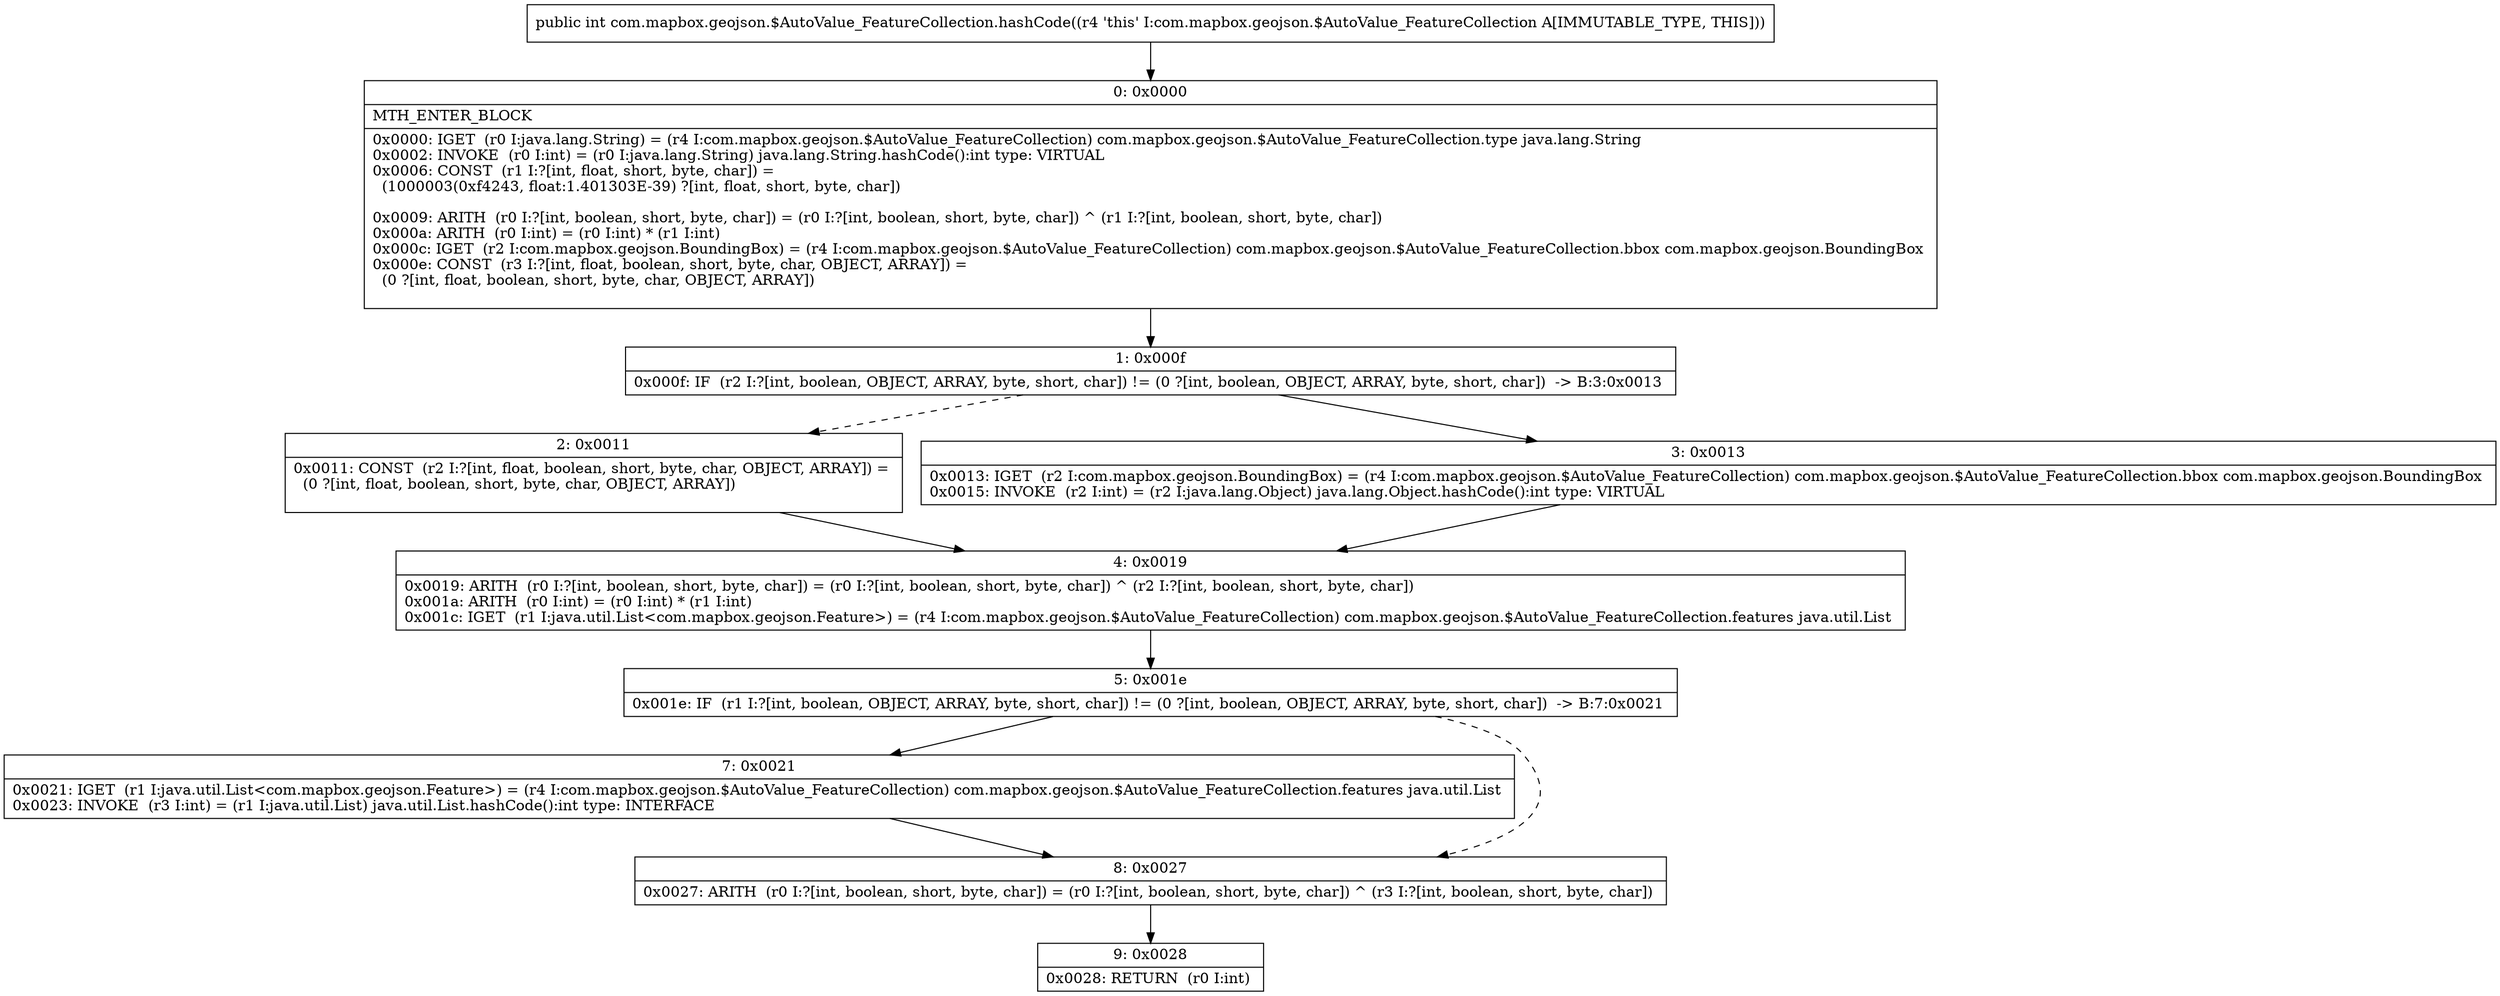 digraph "CFG forcom.mapbox.geojson.$AutoValue_FeatureCollection.hashCode()I" {
Node_0 [shape=record,label="{0\:\ 0x0000|MTH_ENTER_BLOCK\l|0x0000: IGET  (r0 I:java.lang.String) = (r4 I:com.mapbox.geojson.$AutoValue_FeatureCollection) com.mapbox.geojson.$AutoValue_FeatureCollection.type java.lang.String \l0x0002: INVOKE  (r0 I:int) = (r0 I:java.lang.String) java.lang.String.hashCode():int type: VIRTUAL \l0x0006: CONST  (r1 I:?[int, float, short, byte, char]) = \l  (1000003(0xf4243, float:1.401303E\-39) ?[int, float, short, byte, char])\l \l0x0009: ARITH  (r0 I:?[int, boolean, short, byte, char]) = (r0 I:?[int, boolean, short, byte, char]) ^ (r1 I:?[int, boolean, short, byte, char]) \l0x000a: ARITH  (r0 I:int) = (r0 I:int) * (r1 I:int) \l0x000c: IGET  (r2 I:com.mapbox.geojson.BoundingBox) = (r4 I:com.mapbox.geojson.$AutoValue_FeatureCollection) com.mapbox.geojson.$AutoValue_FeatureCollection.bbox com.mapbox.geojson.BoundingBox \l0x000e: CONST  (r3 I:?[int, float, boolean, short, byte, char, OBJECT, ARRAY]) = \l  (0 ?[int, float, boolean, short, byte, char, OBJECT, ARRAY])\l \l}"];
Node_1 [shape=record,label="{1\:\ 0x000f|0x000f: IF  (r2 I:?[int, boolean, OBJECT, ARRAY, byte, short, char]) != (0 ?[int, boolean, OBJECT, ARRAY, byte, short, char])  \-\> B:3:0x0013 \l}"];
Node_2 [shape=record,label="{2\:\ 0x0011|0x0011: CONST  (r2 I:?[int, float, boolean, short, byte, char, OBJECT, ARRAY]) = \l  (0 ?[int, float, boolean, short, byte, char, OBJECT, ARRAY])\l \l}"];
Node_3 [shape=record,label="{3\:\ 0x0013|0x0013: IGET  (r2 I:com.mapbox.geojson.BoundingBox) = (r4 I:com.mapbox.geojson.$AutoValue_FeatureCollection) com.mapbox.geojson.$AutoValue_FeatureCollection.bbox com.mapbox.geojson.BoundingBox \l0x0015: INVOKE  (r2 I:int) = (r2 I:java.lang.Object) java.lang.Object.hashCode():int type: VIRTUAL \l}"];
Node_4 [shape=record,label="{4\:\ 0x0019|0x0019: ARITH  (r0 I:?[int, boolean, short, byte, char]) = (r0 I:?[int, boolean, short, byte, char]) ^ (r2 I:?[int, boolean, short, byte, char]) \l0x001a: ARITH  (r0 I:int) = (r0 I:int) * (r1 I:int) \l0x001c: IGET  (r1 I:java.util.List\<com.mapbox.geojson.Feature\>) = (r4 I:com.mapbox.geojson.$AutoValue_FeatureCollection) com.mapbox.geojson.$AutoValue_FeatureCollection.features java.util.List \l}"];
Node_5 [shape=record,label="{5\:\ 0x001e|0x001e: IF  (r1 I:?[int, boolean, OBJECT, ARRAY, byte, short, char]) != (0 ?[int, boolean, OBJECT, ARRAY, byte, short, char])  \-\> B:7:0x0021 \l}"];
Node_7 [shape=record,label="{7\:\ 0x0021|0x0021: IGET  (r1 I:java.util.List\<com.mapbox.geojson.Feature\>) = (r4 I:com.mapbox.geojson.$AutoValue_FeatureCollection) com.mapbox.geojson.$AutoValue_FeatureCollection.features java.util.List \l0x0023: INVOKE  (r3 I:int) = (r1 I:java.util.List) java.util.List.hashCode():int type: INTERFACE \l}"];
Node_8 [shape=record,label="{8\:\ 0x0027|0x0027: ARITH  (r0 I:?[int, boolean, short, byte, char]) = (r0 I:?[int, boolean, short, byte, char]) ^ (r3 I:?[int, boolean, short, byte, char]) \l}"];
Node_9 [shape=record,label="{9\:\ 0x0028|0x0028: RETURN  (r0 I:int) \l}"];
MethodNode[shape=record,label="{public int com.mapbox.geojson.$AutoValue_FeatureCollection.hashCode((r4 'this' I:com.mapbox.geojson.$AutoValue_FeatureCollection A[IMMUTABLE_TYPE, THIS])) }"];
MethodNode -> Node_0;
Node_0 -> Node_1;
Node_1 -> Node_2[style=dashed];
Node_1 -> Node_3;
Node_2 -> Node_4;
Node_3 -> Node_4;
Node_4 -> Node_5;
Node_5 -> Node_7;
Node_5 -> Node_8[style=dashed];
Node_7 -> Node_8;
Node_8 -> Node_9;
}

